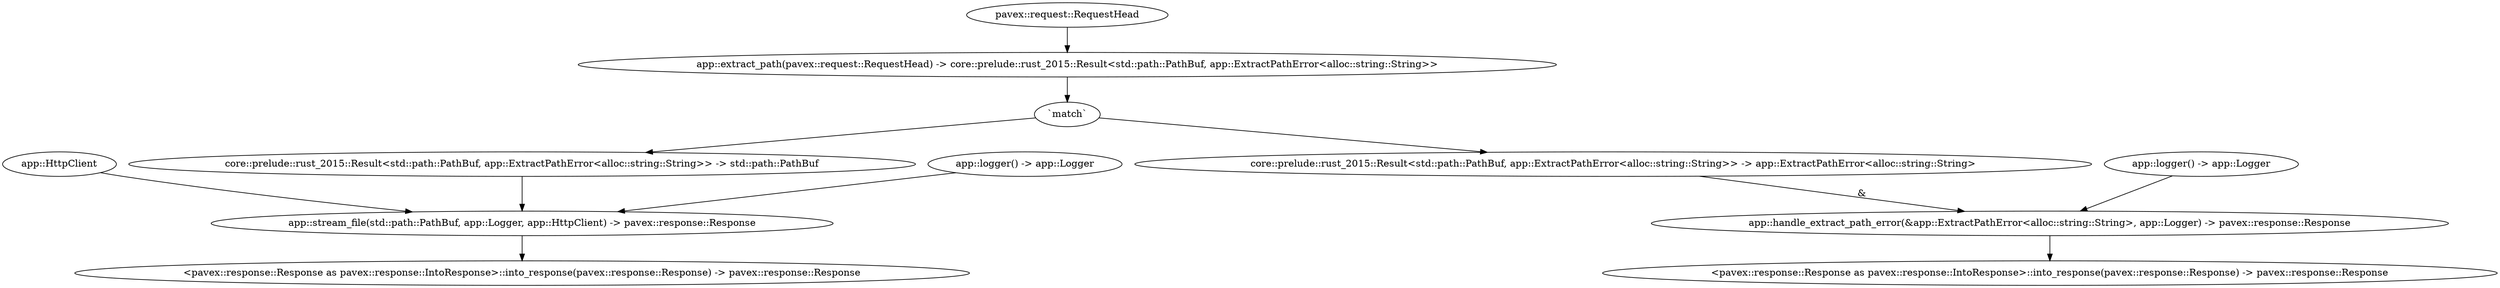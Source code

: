 digraph "GET /home - 0" {
    0 [ label = "app::stream_file(std::path::PathBuf, app::Logger, app::HttpClient) -> pavex::response::Response"]
    1 [ label = "app::HttpClient"]
    2 [ label = "app::logger() -> app::Logger"]
    3 [ label = "core::prelude::rust_2015::Result<std::path::PathBuf, app::ExtractPathError<alloc::string::String>> -> std::path::PathBuf"]
    4 [ label = "app::extract_path(pavex::request::RequestHead) -> core::prelude::rust_2015::Result<std::path::PathBuf, app::ExtractPathError<alloc::string::String>>"]
    5 [ label = "pavex::request::RequestHead"]
    6 [ label = "<pavex::response::Response as pavex::response::IntoResponse>::into_response(pavex::response::Response) -> pavex::response::Response"]
    7 [ label = "core::prelude::rust_2015::Result<std::path::PathBuf, app::ExtractPathError<alloc::string::String>> -> app::ExtractPathError<alloc::string::String>"]
    8 [ label = "app::handle_extract_path_error(&app::ExtractPathError<alloc::string::String>, app::Logger) -> pavex::response::Response"]
    9 [ label = "app::logger() -> app::Logger"]
    10 [ label = "<pavex::response::Response as pavex::response::IntoResponse>::into_response(pavex::response::Response) -> pavex::response::Response"]
    11 [ label = "`match`"]
    1 -> 0 [ ]
    2 -> 0 [ ]
    3 -> 0 [ ]
    11 -> 7 [ ]
    5 -> 4 [ ]
    0 -> 6 [ ]
    11 -> 3 [ ]
    7 -> 8 [ label = "&"]
    9 -> 8 [ ]
    8 -> 10 [ ]
    4 -> 11 [ ]
}

digraph "* /home - 0" {
    0 [ label = "pavex::router::default_fallback(&pavex::request::route::AllowedMethods) -> pavex::response::Response"]
    2 [ label = "<pavex::response::Response as pavex::response::IntoResponse>::into_response(pavex::response::Response) -> pavex::response::Response"]
    3 [ label = "&pavex::request::route::AllowedMethods"]
    0 -> 2 [ ]
    3 -> 0 [ ]
}

digraph app_state {
    0 [ label = "crate::ApplicationState(app::HttpClient) -> crate::ApplicationState"]
    1 [ label = "app::http_client(app::Config) -> app::HttpClient"]
    2 [ label = "app::Config"]
    1 -> 0 [ ]
    2 -> 1 [ ]
}